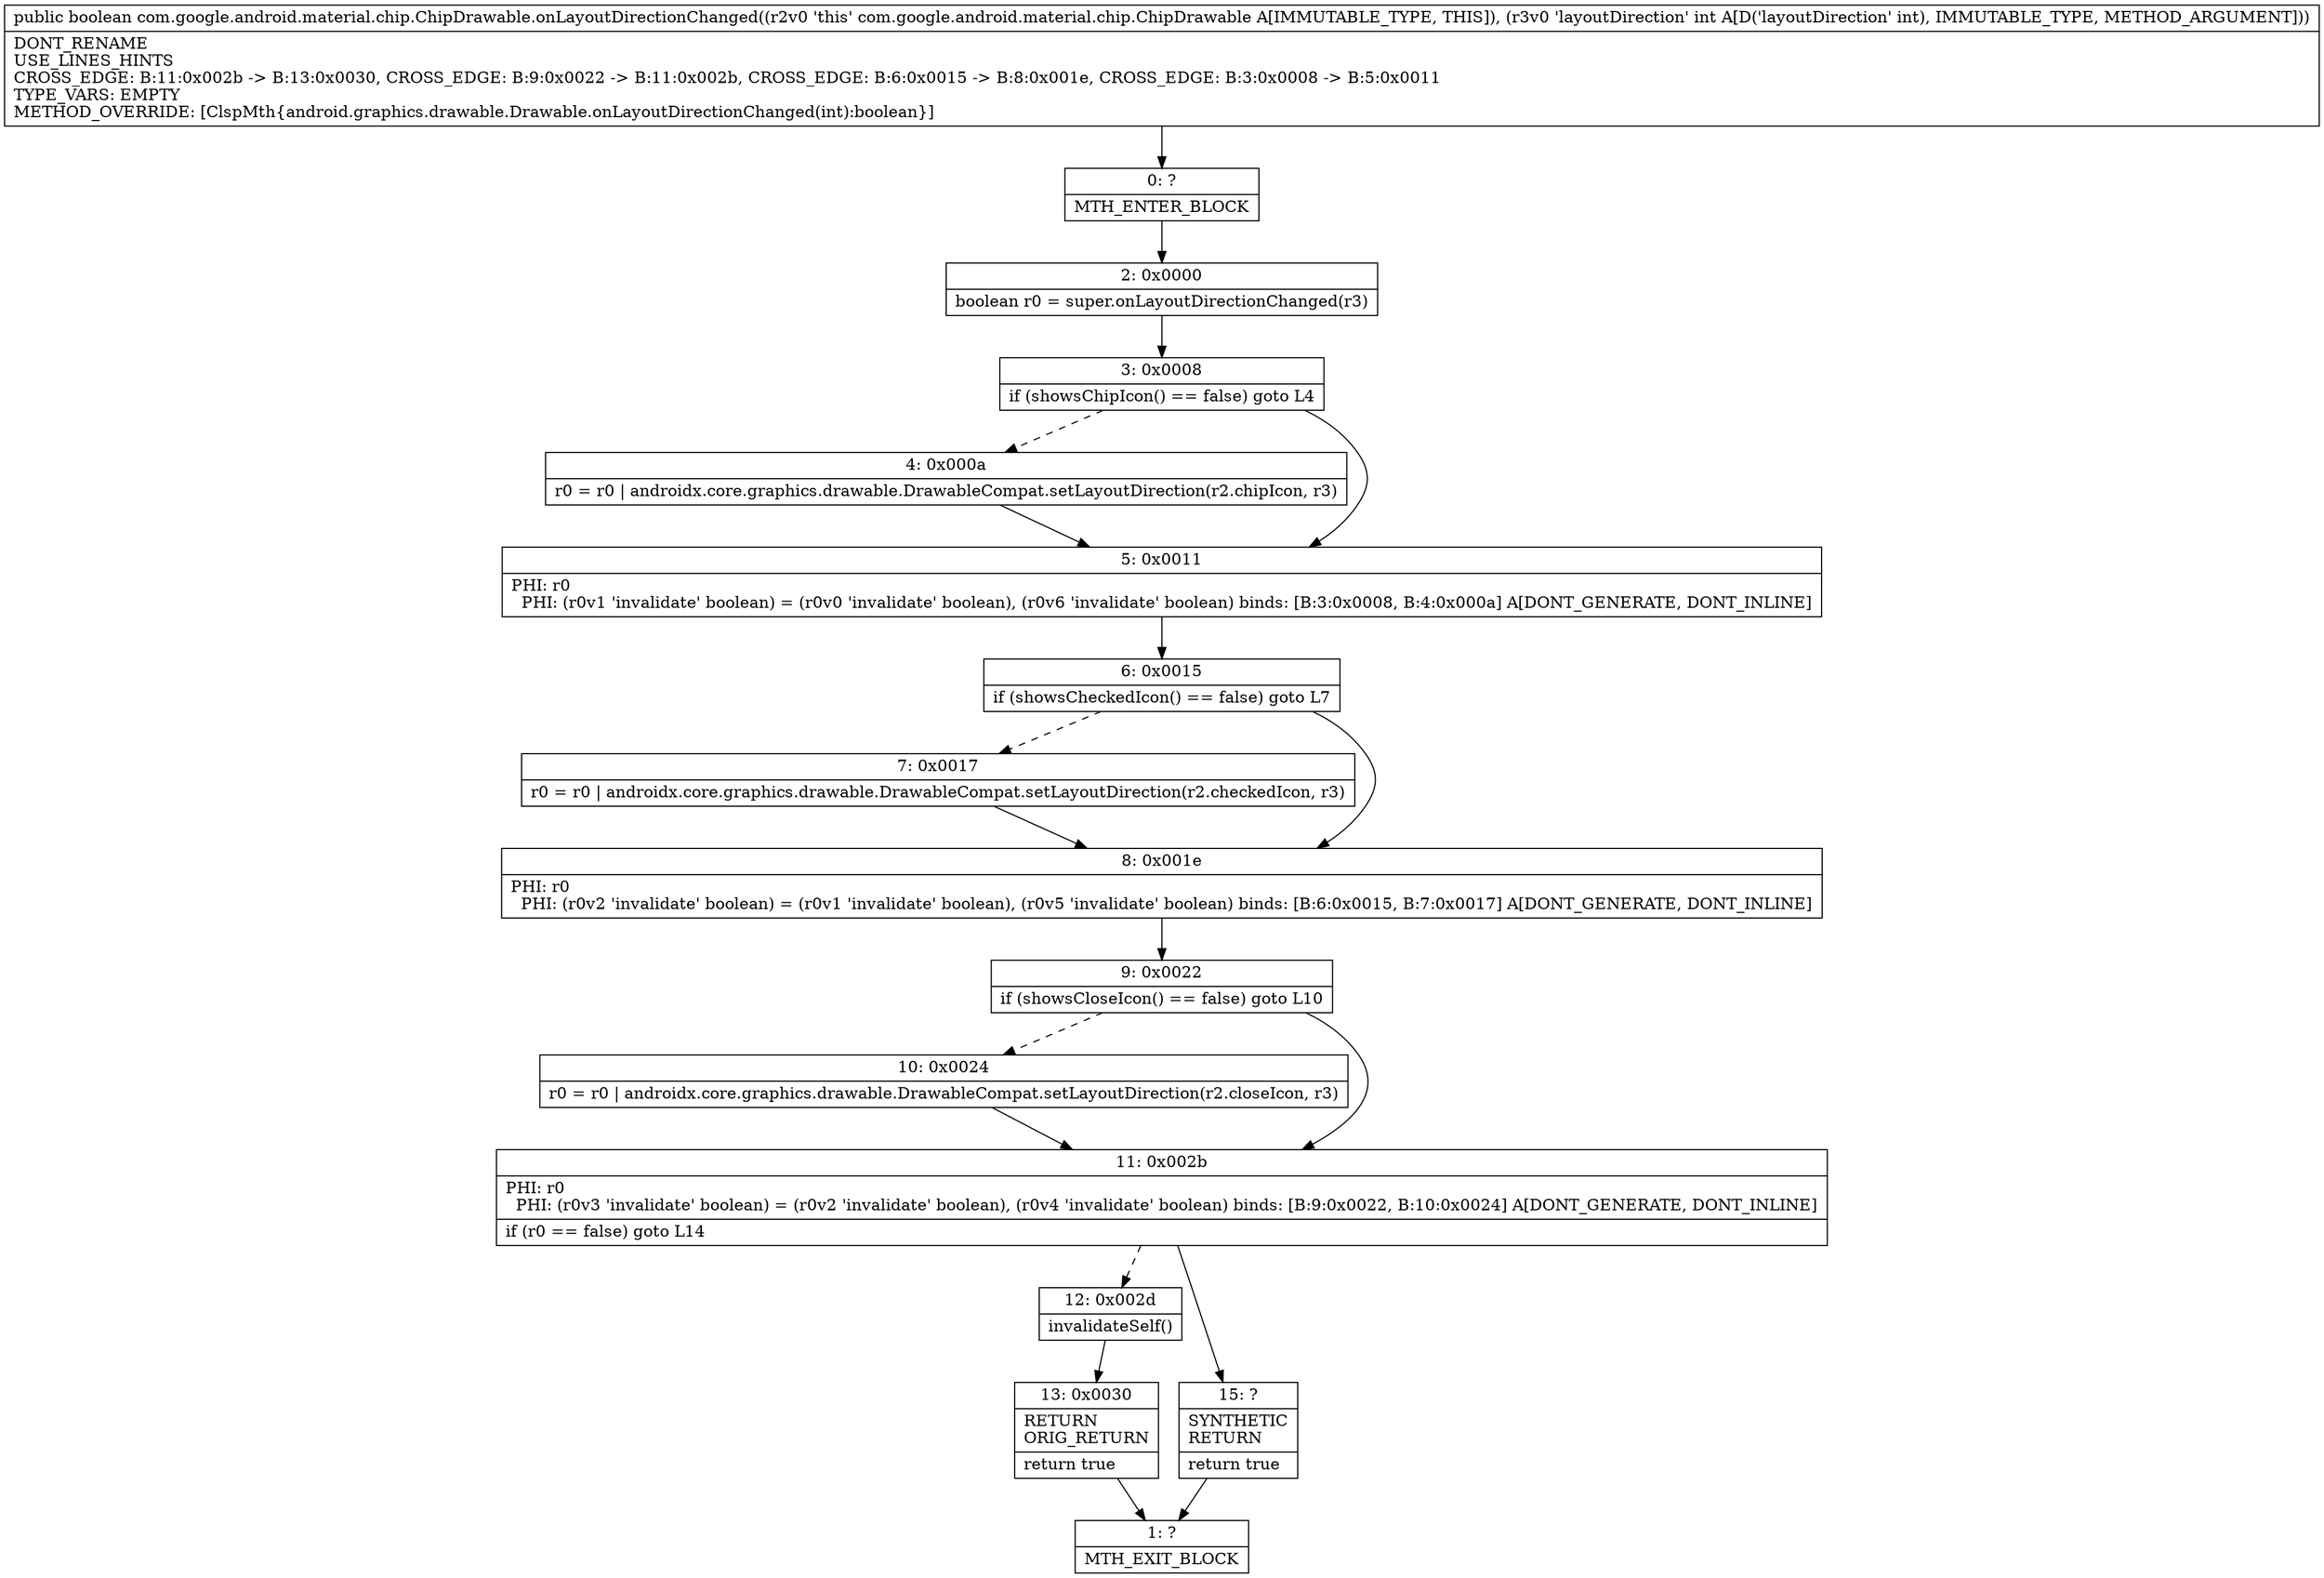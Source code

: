digraph "CFG forcom.google.android.material.chip.ChipDrawable.onLayoutDirectionChanged(I)Z" {
Node_0 [shape=record,label="{0\:\ ?|MTH_ENTER_BLOCK\l}"];
Node_2 [shape=record,label="{2\:\ 0x0000|boolean r0 = super.onLayoutDirectionChanged(r3)\l}"];
Node_3 [shape=record,label="{3\:\ 0x0008|if (showsChipIcon() == false) goto L4\l}"];
Node_4 [shape=record,label="{4\:\ 0x000a|r0 = r0 \| androidx.core.graphics.drawable.DrawableCompat.setLayoutDirection(r2.chipIcon, r3)\l}"];
Node_5 [shape=record,label="{5\:\ 0x0011|PHI: r0 \l  PHI: (r0v1 'invalidate' boolean) = (r0v0 'invalidate' boolean), (r0v6 'invalidate' boolean) binds: [B:3:0x0008, B:4:0x000a] A[DONT_GENERATE, DONT_INLINE]\l}"];
Node_6 [shape=record,label="{6\:\ 0x0015|if (showsCheckedIcon() == false) goto L7\l}"];
Node_7 [shape=record,label="{7\:\ 0x0017|r0 = r0 \| androidx.core.graphics.drawable.DrawableCompat.setLayoutDirection(r2.checkedIcon, r3)\l}"];
Node_8 [shape=record,label="{8\:\ 0x001e|PHI: r0 \l  PHI: (r0v2 'invalidate' boolean) = (r0v1 'invalidate' boolean), (r0v5 'invalidate' boolean) binds: [B:6:0x0015, B:7:0x0017] A[DONT_GENERATE, DONT_INLINE]\l}"];
Node_9 [shape=record,label="{9\:\ 0x0022|if (showsCloseIcon() == false) goto L10\l}"];
Node_10 [shape=record,label="{10\:\ 0x0024|r0 = r0 \| androidx.core.graphics.drawable.DrawableCompat.setLayoutDirection(r2.closeIcon, r3)\l}"];
Node_11 [shape=record,label="{11\:\ 0x002b|PHI: r0 \l  PHI: (r0v3 'invalidate' boolean) = (r0v2 'invalidate' boolean), (r0v4 'invalidate' boolean) binds: [B:9:0x0022, B:10:0x0024] A[DONT_GENERATE, DONT_INLINE]\l|if (r0 == false) goto L14\l}"];
Node_12 [shape=record,label="{12\:\ 0x002d|invalidateSelf()\l}"];
Node_13 [shape=record,label="{13\:\ 0x0030|RETURN\lORIG_RETURN\l|return true\l}"];
Node_1 [shape=record,label="{1\:\ ?|MTH_EXIT_BLOCK\l}"];
Node_15 [shape=record,label="{15\:\ ?|SYNTHETIC\lRETURN\l|return true\l}"];
MethodNode[shape=record,label="{public boolean com.google.android.material.chip.ChipDrawable.onLayoutDirectionChanged((r2v0 'this' com.google.android.material.chip.ChipDrawable A[IMMUTABLE_TYPE, THIS]), (r3v0 'layoutDirection' int A[D('layoutDirection' int), IMMUTABLE_TYPE, METHOD_ARGUMENT]))  | DONT_RENAME\lUSE_LINES_HINTS\lCROSS_EDGE: B:11:0x002b \-\> B:13:0x0030, CROSS_EDGE: B:9:0x0022 \-\> B:11:0x002b, CROSS_EDGE: B:6:0x0015 \-\> B:8:0x001e, CROSS_EDGE: B:3:0x0008 \-\> B:5:0x0011\lTYPE_VARS: EMPTY\lMETHOD_OVERRIDE: [ClspMth\{android.graphics.drawable.Drawable.onLayoutDirectionChanged(int):boolean\}]\l}"];
MethodNode -> Node_0;Node_0 -> Node_2;
Node_2 -> Node_3;
Node_3 -> Node_4[style=dashed];
Node_3 -> Node_5;
Node_4 -> Node_5;
Node_5 -> Node_6;
Node_6 -> Node_7[style=dashed];
Node_6 -> Node_8;
Node_7 -> Node_8;
Node_8 -> Node_9;
Node_9 -> Node_10[style=dashed];
Node_9 -> Node_11;
Node_10 -> Node_11;
Node_11 -> Node_12[style=dashed];
Node_11 -> Node_15;
Node_12 -> Node_13;
Node_13 -> Node_1;
Node_15 -> Node_1;
}

